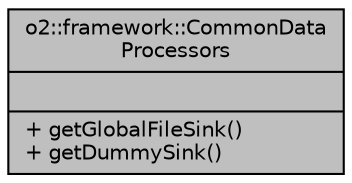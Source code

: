 digraph "o2::framework::CommonDataProcessors"
{
 // INTERACTIVE_SVG=YES
  bgcolor="transparent";
  edge [fontname="Helvetica",fontsize="10",labelfontname="Helvetica",labelfontsize="10"];
  node [fontname="Helvetica",fontsize="10",shape=record];
  Node1 [label="{o2::framework::CommonData\lProcessors\n||+ getGlobalFileSink()\l+ getDummySink()\l}",height=0.2,width=0.4,color="black", fillcolor="grey75", style="filled" fontcolor="black"];
}
